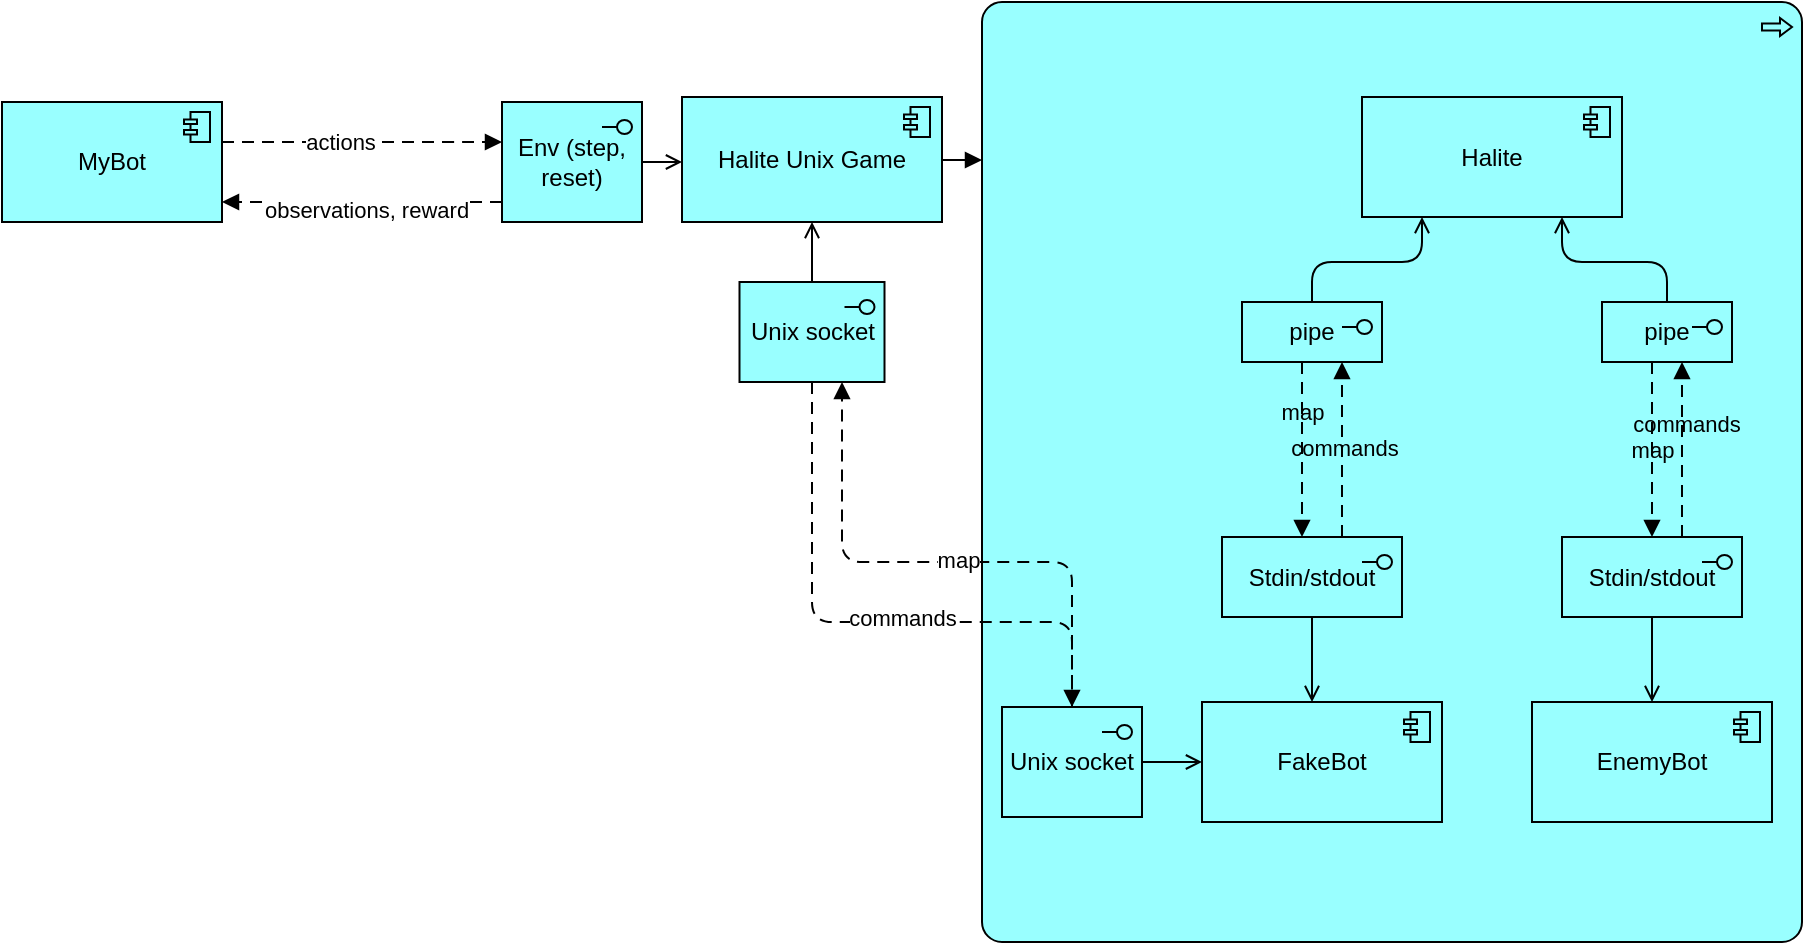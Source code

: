<mxfile version="13.10.6" type="device"><diagram id="bBAC7uJsMQHhe1DUhEZJ" name="Page-1"><mxGraphModel dx="2523" dy="946" grid="1" gridSize="10" guides="1" tooltips="1" connect="1" arrows="1" fold="1" page="1" pageScale="1" pageWidth="850" pageHeight="1100" math="0" shadow="0"><root><mxCell id="0"/><mxCell id="1" parent="0"/><mxCell id="3rMOuDkP036eJhFKQZj--8" value="MyBot" style="html=1;outlineConnect=0;whiteSpace=wrap;fillColor=#99ffff;shape=mxgraph.archimate3.application;appType=comp;archiType=square;" vertex="1" parent="1"><mxGeometry x="-170" y="180" width="110" height="60" as="geometry"/></mxCell><mxCell id="3rMOuDkP036eJhFKQZj--9" value="Env (step, reset)" style="html=1;outlineConnect=0;whiteSpace=wrap;fillColor=#99ffff;shape=mxgraph.archimate3.application;appType=interface;archiType=square;" vertex="1" parent="1"><mxGeometry x="80" y="180" width="70" height="60" as="geometry"/></mxCell><mxCell id="3rMOuDkP036eJhFKQZj--10" value="Halite Unix Game" style="html=1;outlineConnect=0;whiteSpace=wrap;fillColor=#99ffff;shape=mxgraph.archimate3.application;appType=comp;archiType=square;" vertex="1" parent="1"><mxGeometry x="170" y="177.5" width="130" height="62.5" as="geometry"/></mxCell><mxCell id="3rMOuDkP036eJhFKQZj--11" value="Unix socket" style="html=1;outlineConnect=0;whiteSpace=wrap;fillColor=#99ffff;shape=mxgraph.archimate3.application;appType=interface;archiType=square;" vertex="1" parent="1"><mxGeometry x="198.75" y="270" width="72.5" height="50" as="geometry"/></mxCell><mxCell id="3rMOuDkP036eJhFKQZj--20" value="" style="edgeStyle=elbowEdgeStyle;html=1;endArrow=block;dashed=1;elbow=vertical;endFill=1;dashPattern=6 4;" edge="1" parent="1" source="3rMOuDkP036eJhFKQZj--8" target="3rMOuDkP036eJhFKQZj--9"><mxGeometry width="160" relative="1" as="geometry"><mxPoint x="-30" y="320" as="sourcePoint"/><mxPoint x="130" y="320" as="targetPoint"/><Array as="points"><mxPoint x="60" y="200"/></Array></mxGeometry></mxCell><mxCell id="3rMOuDkP036eJhFKQZj--34" value="actions" style="edgeLabel;html=1;align=center;verticalAlign=middle;resizable=0;points=[];" vertex="1" connectable="0" parent="3rMOuDkP036eJhFKQZj--20"><mxGeometry x="-0.167" relative="1" as="geometry"><mxPoint as="offset"/></mxGeometry></mxCell><mxCell id="3rMOuDkP036eJhFKQZj--21" value="" style="edgeStyle=elbowEdgeStyle;html=1;endArrow=block;dashed=1;elbow=vertical;endFill=1;dashPattern=6 4;" edge="1" parent="1" source="3rMOuDkP036eJhFKQZj--9" target="3rMOuDkP036eJhFKQZj--8"><mxGeometry width="160" relative="1" as="geometry"><mxPoint x="-120" y="320" as="sourcePoint"/><mxPoint x="40" y="320" as="targetPoint"/><Array as="points"><mxPoint x="60" y="230"/></Array></mxGeometry></mxCell><mxCell id="3rMOuDkP036eJhFKQZj--35" value="observations, reward" style="edgeLabel;html=1;align=center;verticalAlign=middle;resizable=0;points=[];" vertex="1" connectable="0" parent="3rMOuDkP036eJhFKQZj--21"><mxGeometry x="-0.028" y="4" relative="1" as="geometry"><mxPoint as="offset"/></mxGeometry></mxCell><mxCell id="3rMOuDkP036eJhFKQZj--26" value="" style="edgeStyle=elbowEdgeStyle;html=1;endArrow=open;elbow=vertical;endFill=1;" edge="1" parent="1" source="3rMOuDkP036eJhFKQZj--9" target="3rMOuDkP036eJhFKQZj--10"><mxGeometry width="160" relative="1" as="geometry"><mxPoint x="-100" y="330" as="sourcePoint"/><mxPoint x="60" y="330" as="targetPoint"/></mxGeometry></mxCell><mxCell id="3rMOuDkP036eJhFKQZj--27" value="" style="edgeStyle=elbowEdgeStyle;html=1;endArrow=open;elbow=vertical;endFill=1;" edge="1" parent="1" source="3rMOuDkP036eJhFKQZj--11" target="3rMOuDkP036eJhFKQZj--10"><mxGeometry width="160" relative="1" as="geometry"><mxPoint x="40" y="380" as="sourcePoint"/><mxPoint x="200" y="380" as="targetPoint"/></mxGeometry></mxCell><mxCell id="3rMOuDkP036eJhFKQZj--43" value="" style="group" vertex="1" connectable="0" parent="1"><mxGeometry x="330" y="130" width="400" height="470" as="geometry"/></mxCell><mxCell id="3rMOuDkP036eJhFKQZj--42" value="" style="html=1;outlineConnect=0;whiteSpace=wrap;fillColor=#99ffff;shape=mxgraph.archimate3.application;appType=proc;archiType=rounded;" vertex="1" parent="3rMOuDkP036eJhFKQZj--43"><mxGeometry x="-10" width="410" height="470" as="geometry"/></mxCell><mxCell id="3rMOuDkP036eJhFKQZj--1" value="Halite" style="html=1;outlineConnect=0;whiteSpace=wrap;fillColor=#99ffff;shape=mxgraph.archimate3.application;appType=comp;archiType=square;" vertex="1" parent="3rMOuDkP036eJhFKQZj--43"><mxGeometry x="180" y="47.5" width="130" height="60" as="geometry"/></mxCell><mxCell id="3rMOuDkP036eJhFKQZj--2" value="Stdin/stdout" style="html=1;outlineConnect=0;whiteSpace=wrap;fillColor=#99ffff;shape=mxgraph.archimate3.application;appType=interface;archiType=square;" vertex="1" parent="3rMOuDkP036eJhFKQZj--43"><mxGeometry x="110" y="267.5" width="90" height="40" as="geometry"/></mxCell><mxCell id="3rMOuDkP036eJhFKQZj--3" value="pipe" style="html=1;outlineConnect=0;whiteSpace=wrap;fillColor=#99ffff;shape=mxgraph.archimate3.application;appType=interface;archiType=square;" vertex="1" parent="3rMOuDkP036eJhFKQZj--43"><mxGeometry x="120" y="150" width="70" height="30" as="geometry"/></mxCell><mxCell id="3rMOuDkP036eJhFKQZj--4" value="pipe" style="html=1;outlineConnect=0;whiteSpace=wrap;fillColor=#99ffff;shape=mxgraph.archimate3.application;appType=interface;archiType=square;" vertex="1" parent="3rMOuDkP036eJhFKQZj--43"><mxGeometry x="300" y="150" width="65" height="30" as="geometry"/></mxCell><mxCell id="3rMOuDkP036eJhFKQZj--5" value="Stdin/stdout" style="html=1;outlineConnect=0;whiteSpace=wrap;fillColor=#99ffff;shape=mxgraph.archimate3.application;appType=interface;archiType=square;" vertex="1" parent="3rMOuDkP036eJhFKQZj--43"><mxGeometry x="280" y="267.5" width="90" height="40" as="geometry"/></mxCell><mxCell id="3rMOuDkP036eJhFKQZj--6" value="EnemyBot" style="html=1;outlineConnect=0;whiteSpace=wrap;fillColor=#99ffff;shape=mxgraph.archimate3.application;appType=comp;archiType=square;" vertex="1" parent="3rMOuDkP036eJhFKQZj--43"><mxGeometry x="265" y="350" width="120" height="60" as="geometry"/></mxCell><mxCell id="3rMOuDkP036eJhFKQZj--7" value="FakeBot" style="html=1;outlineConnect=0;whiteSpace=wrap;fillColor=#99ffff;shape=mxgraph.archimate3.application;appType=comp;archiType=square;" vertex="1" parent="3rMOuDkP036eJhFKQZj--43"><mxGeometry x="100" y="350" width="120" height="60" as="geometry"/></mxCell><mxCell id="3rMOuDkP036eJhFKQZj--12" value="Unix socket" style="html=1;outlineConnect=0;whiteSpace=wrap;fillColor=#99ffff;shape=mxgraph.archimate3.application;appType=interface;archiType=square;" vertex="1" parent="3rMOuDkP036eJhFKQZj--43"><mxGeometry y="352.5" width="70" height="55" as="geometry"/></mxCell><mxCell id="3rMOuDkP036eJhFKQZj--13" value="" style="edgeStyle=elbowEdgeStyle;html=1;endArrow=block;dashed=1;elbow=vertical;endFill=1;dashPattern=6 4;" edge="1" parent="3rMOuDkP036eJhFKQZj--43" source="3rMOuDkP036eJhFKQZj--3" target="3rMOuDkP036eJhFKQZj--2"><mxGeometry width="160" relative="1" as="geometry"><mxPoint x="-40" y="210" as="sourcePoint"/><mxPoint x="120" y="210" as="targetPoint"/><Array as="points"><mxPoint x="150" y="220"/></Array></mxGeometry></mxCell><mxCell id="3rMOuDkP036eJhFKQZj--39" value="map" style="edgeLabel;html=1;align=center;verticalAlign=middle;resizable=0;points=[];labelBackgroundColor=none;" vertex="1" connectable="0" parent="3rMOuDkP036eJhFKQZj--13"><mxGeometry x="-0.429" relative="1" as="geometry"><mxPoint as="offset"/></mxGeometry></mxCell><mxCell id="3rMOuDkP036eJhFKQZj--15" value="" style="edgeStyle=elbowEdgeStyle;html=1;endArrow=block;dashed=1;elbow=vertical;endFill=1;dashPattern=6 4;" edge="1" parent="3rMOuDkP036eJhFKQZj--43" source="3rMOuDkP036eJhFKQZj--2" target="3rMOuDkP036eJhFKQZj--3"><mxGeometry width="160" relative="1" as="geometry"><mxPoint x="-200" y="250" as="sourcePoint"/><mxPoint x="-40" y="250" as="targetPoint"/><Array as="points"><mxPoint x="170" y="240"/></Array></mxGeometry></mxCell><mxCell id="3rMOuDkP036eJhFKQZj--38" value="commands" style="edgeLabel;html=1;align=center;verticalAlign=middle;resizable=0;points=[];labelBackgroundColor=none;" vertex="1" connectable="0" parent="3rMOuDkP036eJhFKQZj--15"><mxGeometry x="0.029" y="-1" relative="1" as="geometry"><mxPoint as="offset"/></mxGeometry></mxCell><mxCell id="3rMOuDkP036eJhFKQZj--16" value="map" style="edgeStyle=elbowEdgeStyle;html=1;endArrow=block;dashed=1;elbow=vertical;endFill=1;dashPattern=6 4;labelBackgroundColor=none;" edge="1" parent="3rMOuDkP036eJhFKQZj--43" source="3rMOuDkP036eJhFKQZj--4" target="3rMOuDkP036eJhFKQZj--5"><mxGeometry width="160" relative="1" as="geometry"><mxPoint x="-320" y="300" as="sourcePoint"/><mxPoint x="-160" y="300" as="targetPoint"/><Array as="points"><mxPoint x="325" y="210"/></Array></mxGeometry></mxCell><mxCell id="3rMOuDkP036eJhFKQZj--17" value="" style="edgeStyle=elbowEdgeStyle;html=1;endArrow=block;dashed=1;elbow=vertical;endFill=1;dashPattern=6 4;" edge="1" parent="3rMOuDkP036eJhFKQZj--43" source="3rMOuDkP036eJhFKQZj--5" target="3rMOuDkP036eJhFKQZj--4"><mxGeometry width="160" relative="1" as="geometry"><mxPoint x="-230" y="370" as="sourcePoint"/><mxPoint x="-70" y="370" as="targetPoint"/><Array as="points"><mxPoint x="340" y="240"/></Array></mxGeometry></mxCell><mxCell id="3rMOuDkP036eJhFKQZj--40" value="commands" style="edgeLabel;html=1;align=center;verticalAlign=middle;resizable=0;points=[];labelBackgroundColor=none;" vertex="1" connectable="0" parent="3rMOuDkP036eJhFKQZj--17"><mxGeometry x="0.295" y="-2" relative="1" as="geometry"><mxPoint as="offset"/></mxGeometry></mxCell><mxCell id="3rMOuDkP036eJhFKQZj--28" value="" style="edgeStyle=elbowEdgeStyle;html=1;endArrow=open;elbow=vertical;endFill=1;" edge="1" parent="3rMOuDkP036eJhFKQZj--43" source="3rMOuDkP036eJhFKQZj--12" target="3rMOuDkP036eJhFKQZj--7"><mxGeometry width="160" relative="1" as="geometry"><mxPoint x="-300" y="280" as="sourcePoint"/><mxPoint x="-140" y="280" as="targetPoint"/></mxGeometry></mxCell><mxCell id="3rMOuDkP036eJhFKQZj--29" value="" style="edgeStyle=elbowEdgeStyle;html=1;endArrow=open;elbow=vertical;endFill=1;" edge="1" parent="3rMOuDkP036eJhFKQZj--43" source="3rMOuDkP036eJhFKQZj--2" target="3rMOuDkP036eJhFKQZj--7"><mxGeometry width="160" relative="1" as="geometry"><mxPoint x="-340" y="370" as="sourcePoint"/><mxPoint x="230" y="338" as="targetPoint"/><Array as="points"><mxPoint x="155" y="340"/><mxPoint x="170" y="329"/></Array></mxGeometry></mxCell><mxCell id="3rMOuDkP036eJhFKQZj--30" value="" style="edgeStyle=elbowEdgeStyle;html=1;endArrow=open;elbow=vertical;endFill=1;" edge="1" parent="3rMOuDkP036eJhFKQZj--43" source="3rMOuDkP036eJhFKQZj--5" target="3rMOuDkP036eJhFKQZj--6"><mxGeometry width="160" relative="1" as="geometry"><mxPoint x="-270" y="360" as="sourcePoint"/><mxPoint x="-110" y="360" as="targetPoint"/><Array as="points"><mxPoint x="350" y="350"/></Array></mxGeometry></mxCell><mxCell id="3rMOuDkP036eJhFKQZj--31" value="" style="edgeStyle=elbowEdgeStyle;html=1;endArrow=open;elbow=vertical;endFill=1;" edge="1" parent="3rMOuDkP036eJhFKQZj--43" source="3rMOuDkP036eJhFKQZj--3" target="3rMOuDkP036eJhFKQZj--1"><mxGeometry width="160" relative="1" as="geometry"><mxPoint x="-250" y="310" as="sourcePoint"/><mxPoint x="-90" y="310" as="targetPoint"/><Array as="points"><mxPoint x="210" y="130"/><mxPoint x="210" y="110"/></Array></mxGeometry></mxCell><mxCell id="3rMOuDkP036eJhFKQZj--32" value="" style="edgeStyle=elbowEdgeStyle;html=1;endArrow=open;elbow=vertical;endFill=1;" edge="1" parent="3rMOuDkP036eJhFKQZj--43" source="3rMOuDkP036eJhFKQZj--4" target="3rMOuDkP036eJhFKQZj--1"><mxGeometry width="160" relative="1" as="geometry"><mxPoint x="-190" y="340" as="sourcePoint"/><mxPoint x="-30" y="340" as="targetPoint"/><Array as="points"><mxPoint x="280" y="130"/><mxPoint x="270" y="100"/></Array></mxGeometry></mxCell><mxCell id="3rMOuDkP036eJhFKQZj--19" value="" style="edgeStyle=elbowEdgeStyle;html=1;endArrow=block;dashed=1;elbow=vertical;endFill=1;dashPattern=6 4;" edge="1" parent="1" source="3rMOuDkP036eJhFKQZj--12" target="3rMOuDkP036eJhFKQZj--11"><mxGeometry width="160" relative="1" as="geometry"><mxPoint x="80" y="430" as="sourcePoint"/><mxPoint x="240" y="430" as="targetPoint"/><Array as="points"><mxPoint x="250" y="410"/><mxPoint x="300" y="390"/></Array></mxGeometry></mxCell><mxCell id="3rMOuDkP036eJhFKQZj--36" value="map" style="edgeLabel;html=1;align=center;verticalAlign=middle;resizable=0;points=[];" vertex="1" connectable="0" parent="3rMOuDkP036eJhFKQZj--19"><mxGeometry x="-0.178" y="-1" relative="1" as="geometry"><mxPoint x="-15.83" as="offset"/></mxGeometry></mxCell><mxCell id="3rMOuDkP036eJhFKQZj--18" value="" style="edgeStyle=elbowEdgeStyle;html=1;endArrow=block;dashed=1;elbow=vertical;endFill=1;dashPattern=6 4;" edge="1" parent="1" source="3rMOuDkP036eJhFKQZj--11" target="3rMOuDkP036eJhFKQZj--12"><mxGeometry width="160" relative="1" as="geometry"><mxPoint x="140" y="390" as="sourcePoint"/><mxPoint x="300" y="390" as="targetPoint"/><Array as="points"><mxPoint x="310" y="440"/><mxPoint x="220" y="390"/></Array></mxGeometry></mxCell><mxCell id="3rMOuDkP036eJhFKQZj--37" value="commands" style="edgeLabel;html=1;align=center;verticalAlign=middle;resizable=0;points=[];" vertex="1" connectable="0" parent="3rMOuDkP036eJhFKQZj--18"><mxGeometry x="-0.298" y="-2" relative="1" as="geometry"><mxPoint x="47" y="15" as="offset"/></mxGeometry></mxCell><mxCell id="3rMOuDkP036eJhFKQZj--44" value="" style="edgeStyle=elbowEdgeStyle;html=1;endArrow=block;dashed=0;elbow=vertical;endFill=1;labelBackgroundColor=none;" edge="1" parent="1" source="3rMOuDkP036eJhFKQZj--10" target="3rMOuDkP036eJhFKQZj--42"><mxGeometry width="160" relative="1" as="geometry"><mxPoint x="50" y="440" as="sourcePoint"/><mxPoint x="210" y="440" as="targetPoint"/></mxGeometry></mxCell></root></mxGraphModel></diagram></mxfile>